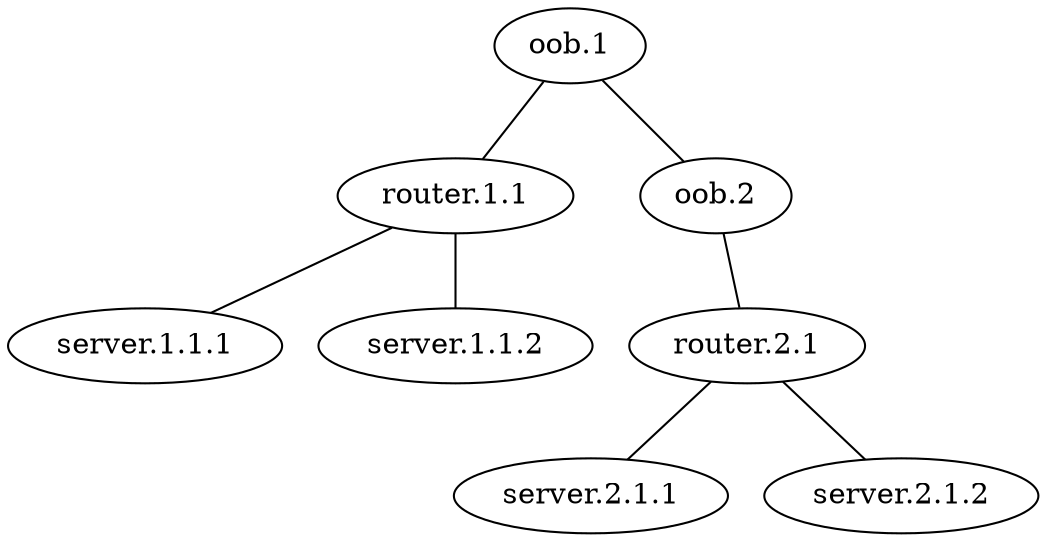 graph vx {
"oob.1" [function="leaf" vagrant="eth1" os="hashicorp/bionic64" version="1.0.282" memory="500" config="./helper_scripts/config_production_switch.sh" ] 
"router.1.1" [function="leaf" vagrant="eth1" os="hashicorp/bionic64" version="1.0.282" memory="500" config="./helper_scripts/config_production_switch.sh" ] 
"server.1.1.1" [function="leaf" vagrant="eth1" os="hashicorp/bionic64" version="1.0.282" memory="500" config="./helper_scripts/config_production_switch.sh" ] 
"server.1.1.2" [function="leaf" vagrant="eth1" os="hashicorp/bionic64" version="1.0.282" memory="500" config="./helper_scripts/config_production_switch.sh" ] 
"oob.2" [function="leaf" vagrant="eth1" os="hashicorp/bionic64" version="1.0.282" memory="500" config="./helper_scripts/config_production_switch.sh" ] 
"router.2.1" [function="leaf" vagrant="eth1" os="hashicorp/bionic64" version="1.0.282" memory="500" config="./helper_scripts/config_production_switch.sh" ] 
"server.2.1.1" [function="leaf" vagrant="eth1" os="hashicorp/bionic64" version="1.0.282" memory="500" config="./helper_scripts/config_production_switch.sh" ] 
"server.2.1.2" [function="leaf" vagrant="eth1" os="hashicorp/bionic64" version="1.0.282" memory="500" config="./helper_scripts/config_production_switch.sh" ] 
"oob.1":"eth1" -- "router.1.1":"eth50"
"router.1.1":"eth1" -- "server.1.1.1":"eth50"
"router.1.1":"eth2" -- "server.1.1.2":"eth50"

"oob.2":"eth1" -- "router.2.1":"eth50"
"router.2.1":"eth1" -- "server.2.1.1":"eth50"
"router.2.1":"eth2" -- "server.2.1.2":"eth50"


"oob.1":"eth50" -- "oob.2":"eth49"

}